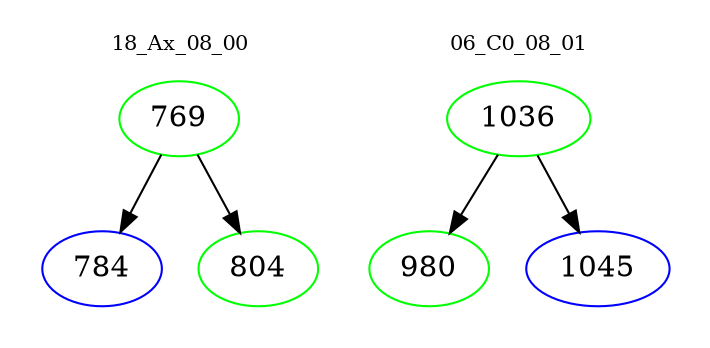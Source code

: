 digraph{
subgraph cluster_0 {
color = white
label = "18_Ax_08_00";
fontsize=10;
T0_769 [label="769", color="green"]
T0_769 -> T0_784 [color="black"]
T0_784 [label="784", color="blue"]
T0_769 -> T0_804 [color="black"]
T0_804 [label="804", color="green"]
}
subgraph cluster_1 {
color = white
label = "06_C0_08_01";
fontsize=10;
T1_1036 [label="1036", color="green"]
T1_1036 -> T1_980 [color="black"]
T1_980 [label="980", color="green"]
T1_1036 -> T1_1045 [color="black"]
T1_1045 [label="1045", color="blue"]
}
}

